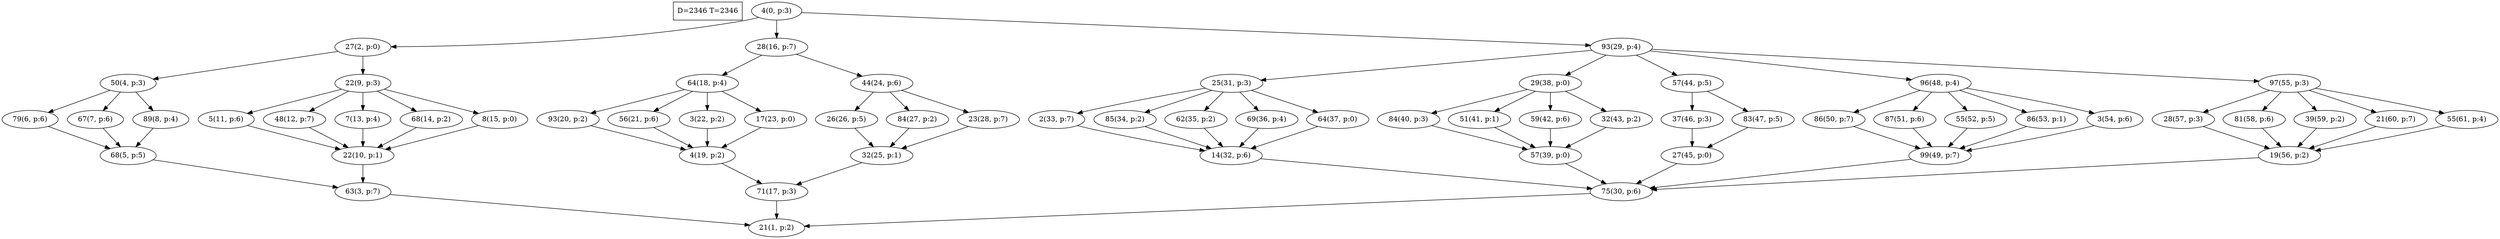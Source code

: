 digraph Task {
i [shape=box, label="D=2346 T=2346"]; 
0 [label="4(0, p:3)"];
1 [label="21(1, p:2)"];
2 [label="27(2, p:0)"];
3 [label="63(3, p:7)"];
4 [label="50(4, p:3)"];
5 [label="68(5, p:5)"];
6 [label="79(6, p:6)"];
7 [label="67(7, p:6)"];
8 [label="89(8, p:4)"];
9 [label="22(9, p:3)"];
10 [label="22(10, p:1)"];
11 [label="5(11, p:6)"];
12 [label="48(12, p:7)"];
13 [label="7(13, p:4)"];
14 [label="68(14, p:2)"];
15 [label="8(15, p:0)"];
16 [label="28(16, p:7)"];
17 [label="71(17, p:3)"];
18 [label="64(18, p:4)"];
19 [label="4(19, p:2)"];
20 [label="93(20, p:2)"];
21 [label="56(21, p:6)"];
22 [label="3(22, p:2)"];
23 [label="17(23, p:0)"];
24 [label="44(24, p:6)"];
25 [label="32(25, p:1)"];
26 [label="26(26, p:5)"];
27 [label="84(27, p:2)"];
28 [label="23(28, p:7)"];
29 [label="93(29, p:4)"];
30 [label="75(30, p:6)"];
31 [label="25(31, p:3)"];
32 [label="14(32, p:6)"];
33 [label="2(33, p:7)"];
34 [label="85(34, p:2)"];
35 [label="62(35, p:2)"];
36 [label="69(36, p:4)"];
37 [label="64(37, p:0)"];
38 [label="29(38, p:0)"];
39 [label="57(39, p:0)"];
40 [label="84(40, p:3)"];
41 [label="51(41, p:1)"];
42 [label="59(42, p:6)"];
43 [label="32(43, p:2)"];
44 [label="57(44, p:5)"];
45 [label="27(45, p:0)"];
46 [label="37(46, p:3)"];
47 [label="83(47, p:5)"];
48 [label="96(48, p:4)"];
49 [label="99(49, p:7)"];
50 [label="86(50, p:7)"];
51 [label="87(51, p:6)"];
52 [label="55(52, p:5)"];
53 [label="86(53, p:1)"];
54 [label="3(54, p:6)"];
55 [label="97(55, p:3)"];
56 [label="19(56, p:2)"];
57 [label="28(57, p:3)"];
58 [label="81(58, p:6)"];
59 [label="39(59, p:2)"];
60 [label="21(60, p:7)"];
61 [label="55(61, p:4)"];
0 -> 2;
0 -> 16;
0 -> 29;
2 -> 4;
2 -> 9;
3 -> 1;
4 -> 6;
4 -> 7;
4 -> 8;
5 -> 3;
6 -> 5;
7 -> 5;
8 -> 5;
9 -> 11;
9 -> 12;
9 -> 13;
9 -> 14;
9 -> 15;
10 -> 3;
11 -> 10;
12 -> 10;
13 -> 10;
14 -> 10;
15 -> 10;
16 -> 18;
16 -> 24;
17 -> 1;
18 -> 20;
18 -> 21;
18 -> 22;
18 -> 23;
19 -> 17;
20 -> 19;
21 -> 19;
22 -> 19;
23 -> 19;
24 -> 26;
24 -> 27;
24 -> 28;
25 -> 17;
26 -> 25;
27 -> 25;
28 -> 25;
29 -> 31;
29 -> 38;
29 -> 44;
29 -> 48;
29 -> 55;
30 -> 1;
31 -> 33;
31 -> 34;
31 -> 35;
31 -> 36;
31 -> 37;
32 -> 30;
33 -> 32;
34 -> 32;
35 -> 32;
36 -> 32;
37 -> 32;
38 -> 40;
38 -> 41;
38 -> 42;
38 -> 43;
39 -> 30;
40 -> 39;
41 -> 39;
42 -> 39;
43 -> 39;
44 -> 46;
44 -> 47;
45 -> 30;
46 -> 45;
47 -> 45;
48 -> 50;
48 -> 51;
48 -> 52;
48 -> 53;
48 -> 54;
49 -> 30;
50 -> 49;
51 -> 49;
52 -> 49;
53 -> 49;
54 -> 49;
55 -> 57;
55 -> 58;
55 -> 59;
55 -> 60;
55 -> 61;
56 -> 30;
57 -> 56;
58 -> 56;
59 -> 56;
60 -> 56;
61 -> 56;
}